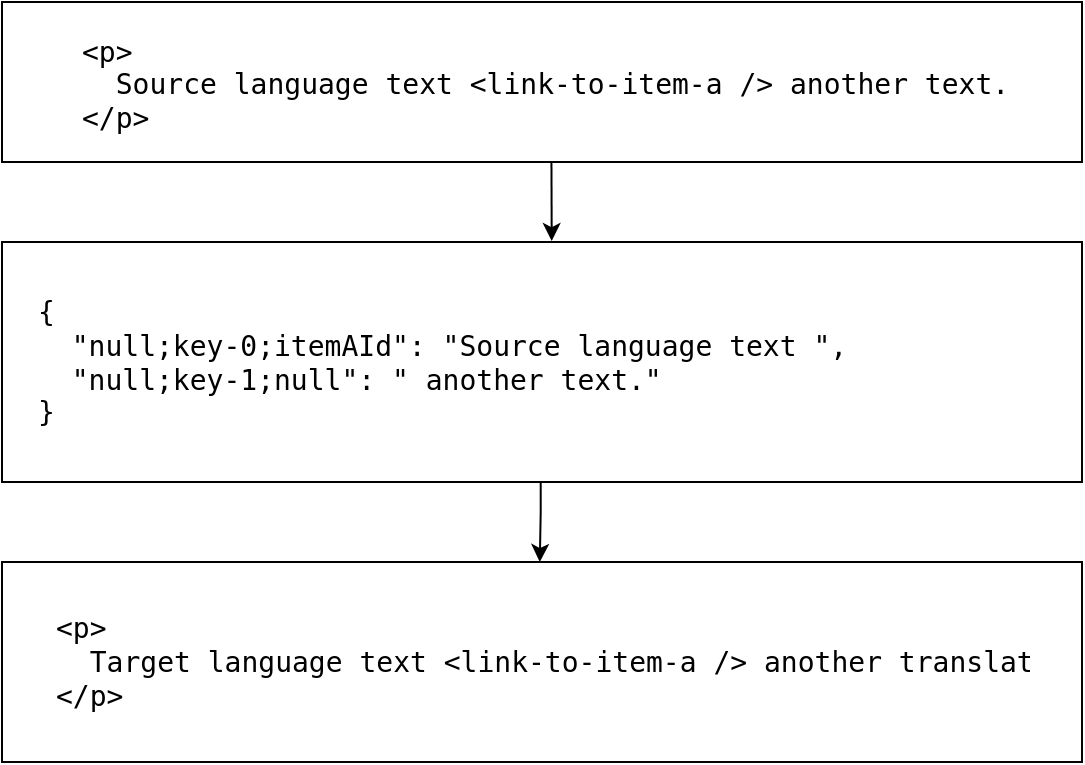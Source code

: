 <mxfile version="20.8.10" type="device"><diagram name="Page-1" id="2nc0hq-tSPlTx5L0Zf8x"><mxGraphModel dx="1195" dy="737" grid="1" gridSize="10" guides="1" tooltips="1" connect="1" arrows="1" fold="1" page="1" pageScale="1" pageWidth="827" pageHeight="1169" math="0" shadow="0"><root><mxCell id="0"/><mxCell id="1" parent="0"/><mxCell id="qI2Jgu1WM-9RD21DWuZs-3" value="" style="edgeStyle=orthogonalEdgeStyle;rounded=0;orthogonalLoop=1;jettySize=auto;html=1;fontFamily=Courier New;fontSize=14;fontColor=#000000;" edge="1" parent="1" source="CGxI4lTAG7qPj5L7LMcu-7" target="CGxI4lTAG7qPj5L7LMcu-11"><mxGeometry relative="1" as="geometry"/></mxCell><mxCell id="CGxI4lTAG7qPj5L7LMcu-5" value="" style="group;rounded=1;" parent="1" vertex="1" connectable="0"><mxGeometry x="110" y="200" width="540" height="120" as="geometry"/></mxCell><mxCell id="CGxI4lTAG7qPj5L7LMcu-6" value="" style="rounded=0;whiteSpace=wrap;html=1;" parent="CGxI4lTAG7qPj5L7LMcu-5" vertex="1"><mxGeometry width="540" height="120" as="geometry"/></mxCell><UserObject label="&lt;pre&gt;{&lt;br&gt;&amp;nbsp; &quot;null;key-0;itemAId&quot;: &quot;Source language text &quot;,&lt;br&gt;&amp;nbsp; &quot;null;key-1;null&quot;: &quot; another text.&quot;&lt;br&gt;}&lt;/pre&gt;" placeholders="1" name="Variable" id="CGxI4lTAG7qPj5L7LMcu-7"><mxCell style="text;html=1;strokeColor=none;fillColor=none;align=left;verticalAlign=middle;whiteSpace=wrap;overflow=hidden;fontSize=14;" parent="CGxI4lTAG7qPj5L7LMcu-5" vertex="1"><mxGeometry x="16.2" y="10.0" width="506.25" height="100.0" as="geometry"/></mxCell></UserObject><mxCell id="CGxI4lTAG7qPj5L7LMcu-2" value="" style="group;fontFamily=Courier New;rounded=1;" parent="1" vertex="1" connectable="0"><mxGeometry x="110" y="80" width="540" height="80" as="geometry"/></mxCell><mxCell id="CGxI4lTAG7qPj5L7LMcu-3" value="" style="rounded=0;whiteSpace=wrap;html=1;" parent="CGxI4lTAG7qPj5L7LMcu-2" vertex="1"><mxGeometry width="540.0" height="80" as="geometry"/></mxCell><UserObject label="&lt;pre style=&quot;font-size: 14px;&quot;&gt;&amp;lt;p&amp;gt;&lt;br&gt;&lt;span style=&quot;background-color: initial; font-size: 14px;&quot;&gt;&amp;nbsp; Source language text &amp;lt;link-to-item-a /&amp;gt; another text.&lt;br&gt;&lt;/span&gt;&amp;lt;/p&amp;gt;&lt;/pre&gt;" placeholders="1" name="Variable" id="CGxI4lTAG7qPj5L7LMcu-4"><mxCell style="text;html=1;strokeColor=none;fillColor=none;align=left;verticalAlign=middle;whiteSpace=wrap;overflow=hidden;fontSize=14;rounded=1;" parent="CGxI4lTAG7qPj5L7LMcu-2" vertex="1"><mxGeometry x="37.8" width="473.85" height="80" as="geometry"/></mxCell></UserObject><mxCell id="CGxI4lTAG7qPj5L7LMcu-9" value="" style="group;rounded=1;" parent="1" vertex="1" connectable="0"><mxGeometry x="110" y="360" width="540" height="100" as="geometry"/></mxCell><mxCell id="CGxI4lTAG7qPj5L7LMcu-10" value="" style="rounded=0;whiteSpace=wrap;html=1;" parent="CGxI4lTAG7qPj5L7LMcu-9" vertex="1"><mxGeometry width="540" height="100" as="geometry"/></mxCell><UserObject label="&lt;pre style=&quot;font-size: 14px;&quot;&gt;&amp;lt;p&amp;gt;&lt;br&gt;&lt;span style=&quot;background-color: initial; font-size: 14px;&quot;&gt;&amp;nbsp; Target language text &amp;lt;link-to-item-a /&amp;gt; another translated text.&lt;br&gt;&lt;/span&gt;&amp;lt;/p&amp;gt;&lt;/pre&gt;" placeholders="1" name="Variable" id="CGxI4lTAG7qPj5L7LMcu-11"><mxCell style="text;html=1;strokeColor=none;fillColor=none;align=left;verticalAlign=middle;whiteSpace=wrap;overflow=hidden;fontSize=14;" parent="CGxI4lTAG7qPj5L7LMcu-9" vertex="1"><mxGeometry x="24.545" width="488.774" height="100" as="geometry"/></mxCell></UserObject><mxCell id="qI2Jgu1WM-9RD21DWuZs-6" style="edgeStyle=orthogonalEdgeStyle;rounded=0;orthogonalLoop=1;jettySize=auto;html=1;exitX=0.5;exitY=1;exitDx=0;exitDy=0;entryX=0.509;entryY=-0.004;entryDx=0;entryDy=0;entryPerimeter=0;fontFamily=Courier New;fontSize=14;fontColor=#000000;" edge="1" parent="1" source="CGxI4lTAG7qPj5L7LMcu-4" target="CGxI4lTAG7qPj5L7LMcu-6"><mxGeometry relative="1" as="geometry"/></mxCell></root></mxGraphModel></diagram></mxfile>